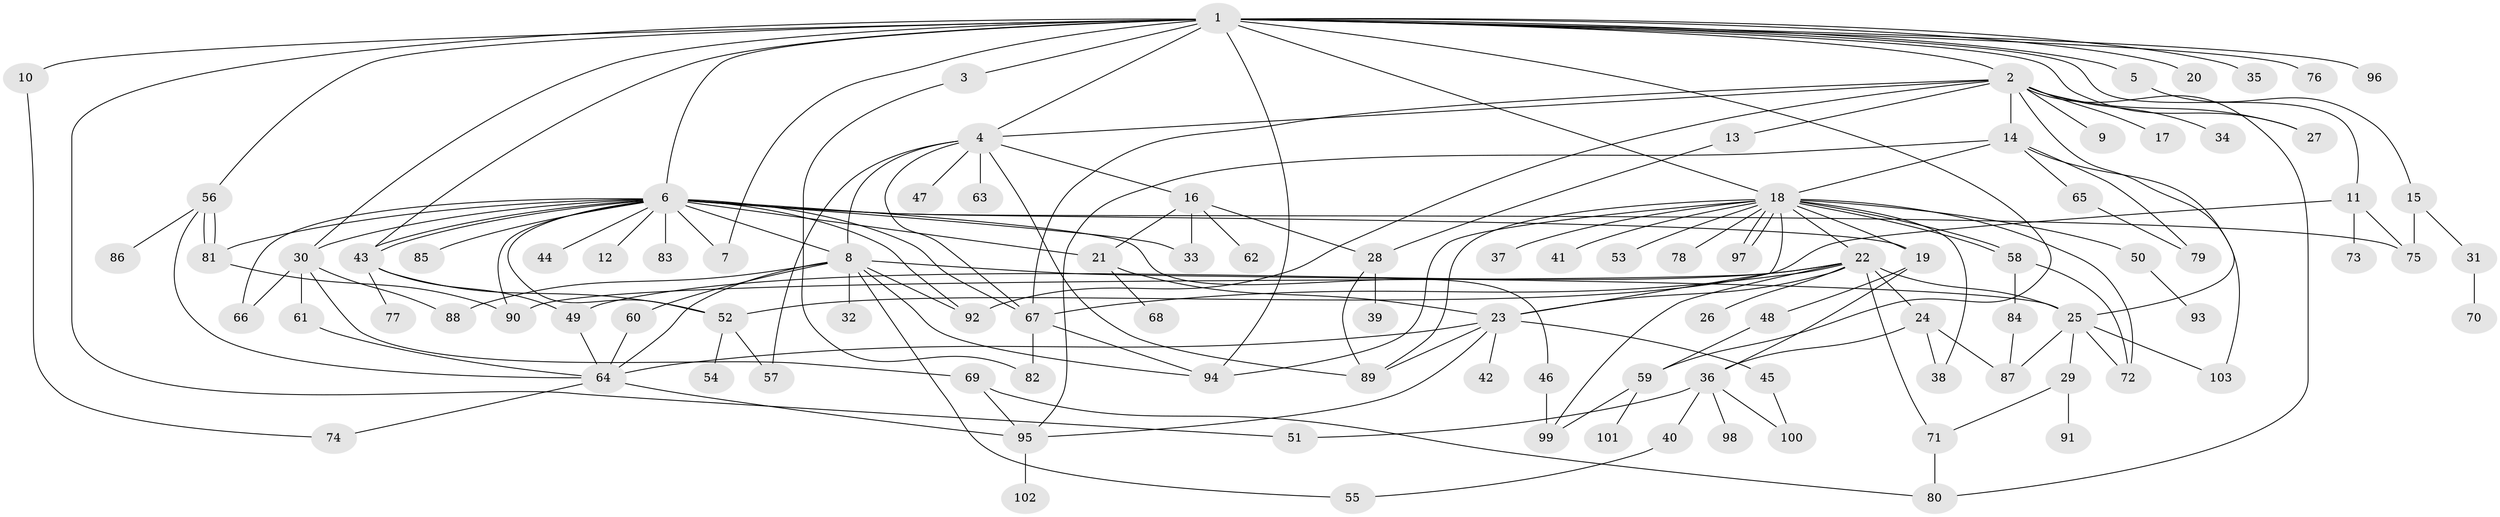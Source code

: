 // coarse degree distribution, {12: 0.03278688524590164, 1: 0.5573770491803278, 5: 0.01639344262295082, 21: 0.01639344262295082, 6: 0.04918032786885246, 2: 0.21311475409836064, 13: 0.01639344262295082, 4: 0.03278688524590164, 3: 0.03278688524590164, 7: 0.01639344262295082, 14: 0.01639344262295082}
// Generated by graph-tools (version 1.1) at 2025/50/03/04/25 21:50:08]
// undirected, 103 vertices, 170 edges
graph export_dot {
graph [start="1"]
  node [color=gray90,style=filled];
  1;
  2;
  3;
  4;
  5;
  6;
  7;
  8;
  9;
  10;
  11;
  12;
  13;
  14;
  15;
  16;
  17;
  18;
  19;
  20;
  21;
  22;
  23;
  24;
  25;
  26;
  27;
  28;
  29;
  30;
  31;
  32;
  33;
  34;
  35;
  36;
  37;
  38;
  39;
  40;
  41;
  42;
  43;
  44;
  45;
  46;
  47;
  48;
  49;
  50;
  51;
  52;
  53;
  54;
  55;
  56;
  57;
  58;
  59;
  60;
  61;
  62;
  63;
  64;
  65;
  66;
  67;
  68;
  69;
  70;
  71;
  72;
  73;
  74;
  75;
  76;
  77;
  78;
  79;
  80;
  81;
  82;
  83;
  84;
  85;
  86;
  87;
  88;
  89;
  90;
  91;
  92;
  93;
  94;
  95;
  96;
  97;
  98;
  99;
  100;
  101;
  102;
  103;
  1 -- 2;
  1 -- 3;
  1 -- 4;
  1 -- 5;
  1 -- 6;
  1 -- 7;
  1 -- 10;
  1 -- 11;
  1 -- 18;
  1 -- 20;
  1 -- 27;
  1 -- 30;
  1 -- 35;
  1 -- 43;
  1 -- 51;
  1 -- 56;
  1 -- 59;
  1 -- 76;
  1 -- 94;
  1 -- 96;
  2 -- 4;
  2 -- 9;
  2 -- 13;
  2 -- 14;
  2 -- 17;
  2 -- 25;
  2 -- 27;
  2 -- 34;
  2 -- 67;
  2 -- 80;
  2 -- 92;
  3 -- 82;
  4 -- 8;
  4 -- 16;
  4 -- 47;
  4 -- 57;
  4 -- 63;
  4 -- 67;
  4 -- 89;
  5 -- 15;
  6 -- 7;
  6 -- 8;
  6 -- 12;
  6 -- 19;
  6 -- 21;
  6 -- 30;
  6 -- 33;
  6 -- 43;
  6 -- 43;
  6 -- 44;
  6 -- 46;
  6 -- 52;
  6 -- 66;
  6 -- 67;
  6 -- 75;
  6 -- 81;
  6 -- 83;
  6 -- 85;
  6 -- 90;
  6 -- 92;
  8 -- 25;
  8 -- 32;
  8 -- 55;
  8 -- 60;
  8 -- 64;
  8 -- 88;
  8 -- 92;
  8 -- 94;
  10 -- 74;
  11 -- 52;
  11 -- 73;
  11 -- 75;
  13 -- 28;
  14 -- 18;
  14 -- 65;
  14 -- 79;
  14 -- 95;
  14 -- 103;
  15 -- 31;
  15 -- 75;
  16 -- 21;
  16 -- 28;
  16 -- 33;
  16 -- 62;
  18 -- 19;
  18 -- 22;
  18 -- 23;
  18 -- 37;
  18 -- 38;
  18 -- 41;
  18 -- 50;
  18 -- 53;
  18 -- 58;
  18 -- 58;
  18 -- 72;
  18 -- 78;
  18 -- 89;
  18 -- 94;
  18 -- 97;
  18 -- 97;
  19 -- 36;
  19 -- 48;
  21 -- 23;
  21 -- 68;
  22 -- 23;
  22 -- 24;
  22 -- 25;
  22 -- 26;
  22 -- 49;
  22 -- 67;
  22 -- 71;
  22 -- 90;
  22 -- 99;
  23 -- 42;
  23 -- 45;
  23 -- 64;
  23 -- 89;
  23 -- 95;
  24 -- 36;
  24 -- 38;
  24 -- 87;
  25 -- 29;
  25 -- 72;
  25 -- 87;
  25 -- 103;
  28 -- 39;
  28 -- 89;
  29 -- 71;
  29 -- 91;
  30 -- 61;
  30 -- 66;
  30 -- 69;
  30 -- 88;
  31 -- 70;
  36 -- 40;
  36 -- 51;
  36 -- 98;
  36 -- 100;
  40 -- 55;
  43 -- 49;
  43 -- 52;
  43 -- 77;
  45 -- 100;
  46 -- 99;
  48 -- 59;
  49 -- 64;
  50 -- 93;
  52 -- 54;
  52 -- 57;
  56 -- 64;
  56 -- 81;
  56 -- 81;
  56 -- 86;
  58 -- 72;
  58 -- 84;
  59 -- 99;
  59 -- 101;
  60 -- 64;
  61 -- 64;
  64 -- 74;
  64 -- 95;
  65 -- 79;
  67 -- 82;
  67 -- 94;
  69 -- 80;
  69 -- 95;
  71 -- 80;
  81 -- 90;
  84 -- 87;
  95 -- 102;
}
